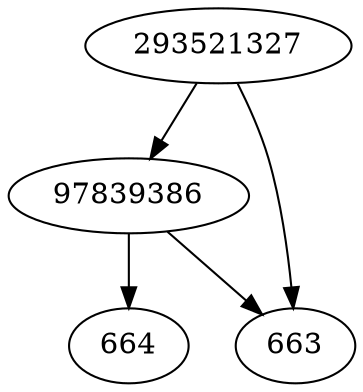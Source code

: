 strict digraph  {
664;
293521327;
97839386;
663;
293521327 -> 97839386;
293521327 -> 663;
97839386 -> 664;
97839386 -> 663;
}

